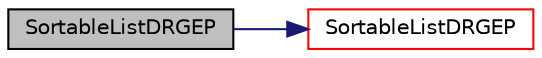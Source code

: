 digraph "SortableListDRGEP"
{
  bgcolor="transparent";
  edge [fontname="Helvetica",fontsize="10",labelfontname="Helvetica",labelfontsize="10"];
  node [fontname="Helvetica",fontsize="10",shape=record];
  rankdir="LR";
  Node23 [label="SortableListDRGEP",height=0.2,width=0.4,color="black", fillcolor="grey75", style="filled", fontcolor="black"];
  Node23 -> Node24 [color="midnightblue",fontsize="10",style="solid",fontname="Helvetica"];
  Node24 [label="SortableListDRGEP",height=0.2,width=0.4,color="red",URL="$a31085.html#ae6d32dde5e9bcd2c0fb57597efdf06d6",tooltip="Construct from List, sorting the elements. Starts with indices set. "];
}
